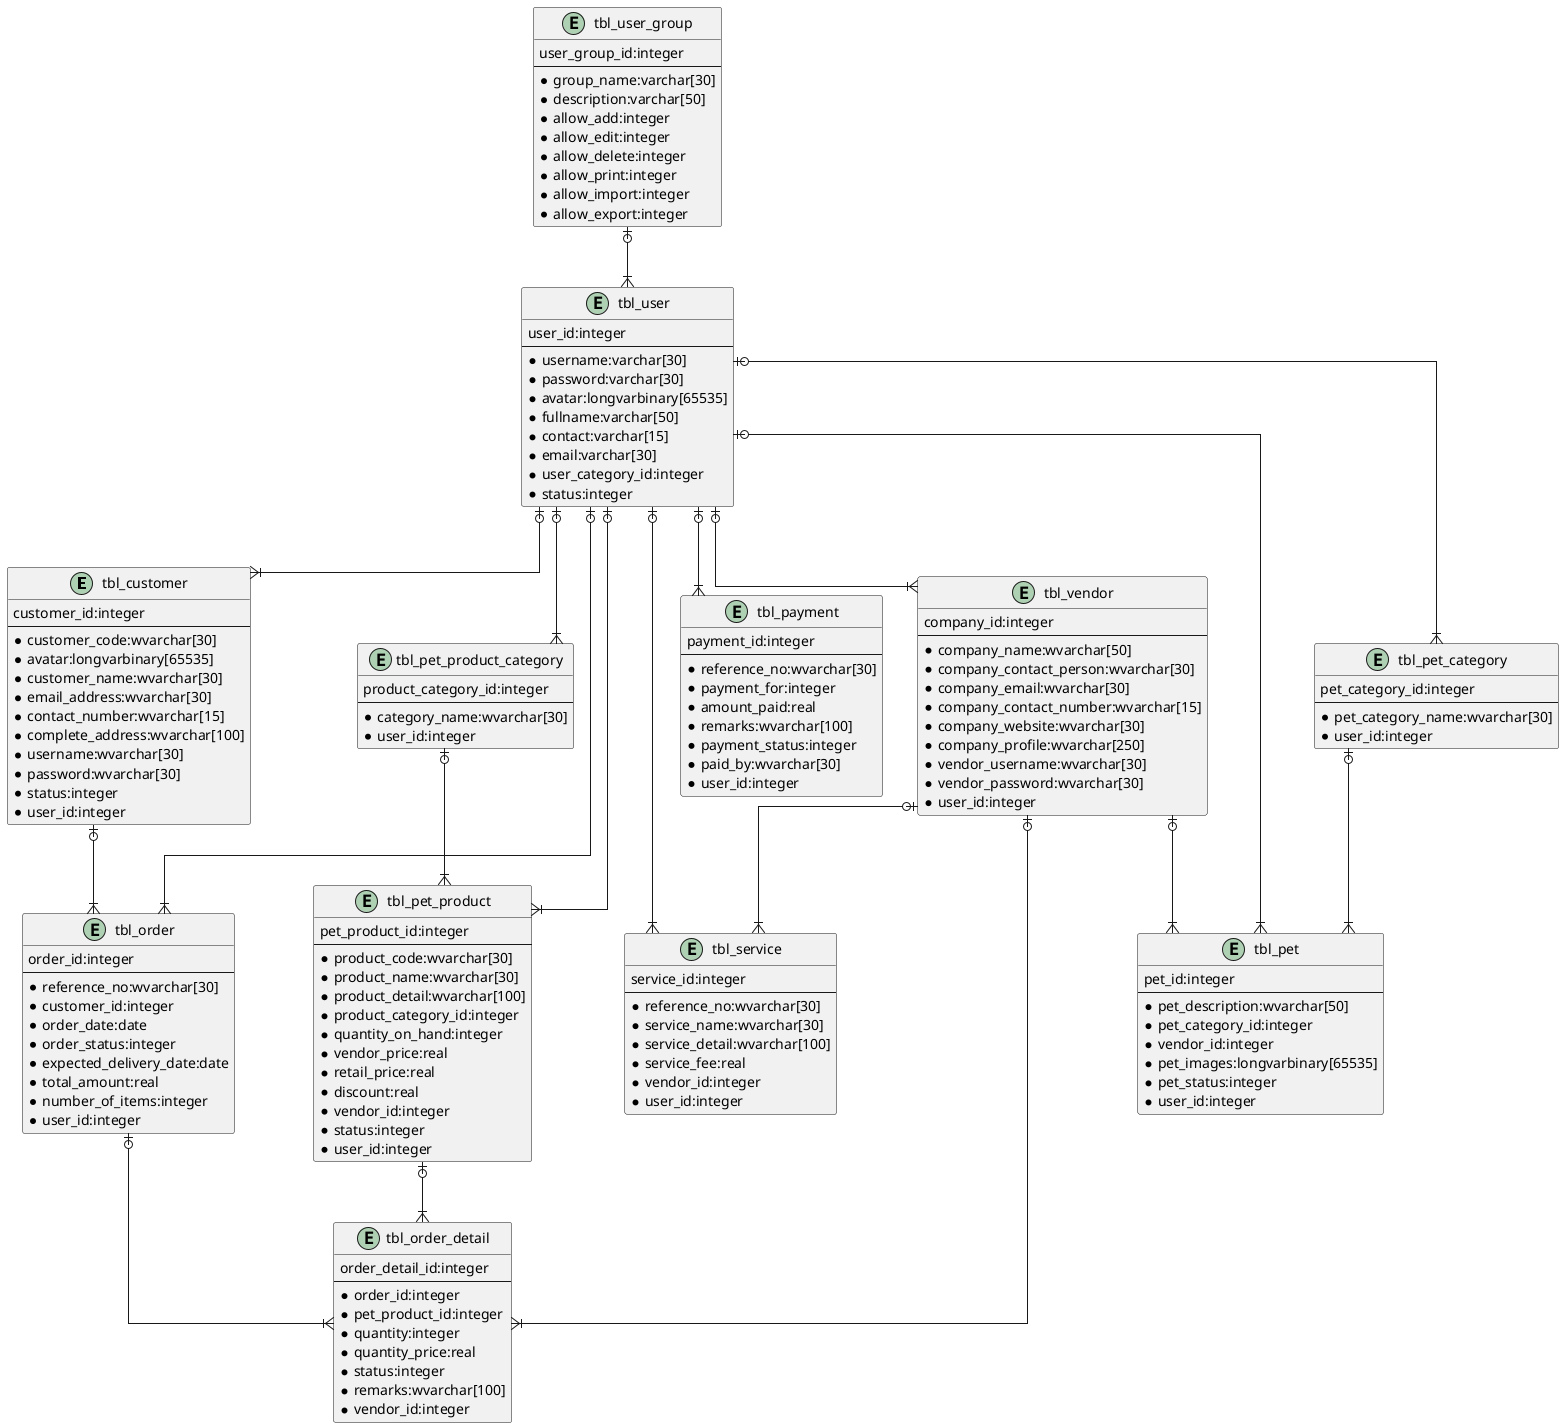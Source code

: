 @startuml petshop

skinparam Linetype ortho

entity "tbl_customer" as tbl_customer {
	customer_id:integer
	--
	* customer_code:wvarchar[30]
	* avatar:longvarbinary[65535]
	* customer_name:wvarchar[30]
	* email_address:wvarchar[30]
	* contact_number:wvarchar[15]
	* complete_address:wvarchar[100]
	* username:wvarchar[30]
	* password:wvarchar[30]
	* status:integer
	* user_id:integer
}

entity "tbl_order" as tbl_order {
	order_id:integer
	--
	* reference_no:wvarchar[30]
	* customer_id:integer
	* order_date:date
	* order_status:integer
	* expected_delivery_date:date
	* total_amount:real
	* number_of_items:integer
	* user_id:integer
}

entity "tbl_order_detail" as tbl_order_detail {
	order_detail_id:integer
	--
	* order_id:integer
	* pet_product_id:integer
	* quantity:integer
	* quantity_price:real
	* status:integer
	* remarks:wvarchar[100]
	* vendor_id:integer
}

entity "tbl_payment" as tbl_payment {
	payment_id:integer
	--
	* reference_no:wvarchar[30]
	* payment_for:integer
	* amount_paid:real
	* remarks:wvarchar[100]
	* payment_status:integer
	* paid_by:wvarchar[30]
	* user_id:integer
}

entity "tbl_pet" as tbl_pet {
	pet_id:integer
	--
	* pet_description:wvarchar[50]
	* pet_category_id:integer
	* vendor_id:integer
	* pet_images:longvarbinary[65535]
	* pet_status:integer
	* user_id:integer
}

entity "tbl_pet_category" as tbl_pet_category {
	pet_category_id:integer
	--
	* pet_category_name:wvarchar[30]
	* user_id:integer
}

entity "tbl_pet_product" as tbl_pet_product {
	pet_product_id:integer
	--
	* product_code:wvarchar[30]
	* product_name:wvarchar[30]
	* product_detail:wvarchar[100]
	* product_category_id:integer
	* quantity_on_hand:integer
	* vendor_price:real
	* retail_price:real
	* discount:real
	* vendor_id:integer
	* status:integer
	* user_id:integer
}

entity "tbl_pet_product_category" as tbl_pet_product_category {
	product_category_id:integer
	--
	* category_name:wvarchar[30]
	* user_id:integer
}

entity "tbl_service" as tbl_service {
	service_id:integer
	--
	* reference_no:wvarchar[30]
	* service_name:wvarchar[30]
	* service_detail:wvarchar[100]
	* service_fee:real
	* vendor_id:integer
	* user_id:integer
}

entity "tbl_user" as tbl_user {
	user_id:integer
	--
	* username:varchar[30]
	* password:varchar[30]
	* avatar:longvarbinary[65535]
	* fullname:varchar[50]
	* contact:varchar[15]
	* email:varchar[30]
	* user_category_id:integer
	* status:integer
}

entity "tbl_user_group" as tbl_user_group {
	user_group_id:integer
	--
	* group_name:varchar[30]
	* description:varchar[50]
	* allow_add:integer
	* allow_edit:integer
	* allow_delete:integer
	* allow_print:integer
	* allow_import:integer
	* allow_export:integer
}

entity "tbl_vendor" as tbl_vendor {
	company_id:integer
	--
	* company_name:wvarchar[50]
	* company_contact_person:wvarchar[30]
	* company_email:wvarchar[30]
	* company_contact_number:wvarchar[15]
	* company_website:wvarchar[30]
	* company_profile:wvarchar[250]
	* vendor_username:wvarchar[30]
	* vendor_password:wvarchar[30]
	* user_id:integer
}

tbl_customer |o--|{ tbl_order
tbl_order |o--|{ tbl_order_detail
tbl_pet_category |o--|{ tbl_pet
tbl_pet_product |o--|{ tbl_order_detail
tbl_pet_product_category |o--|{ tbl_pet_product
tbl_user |o--|{ tbl_customer
tbl_user |o--|{ tbl_order
tbl_user |o--|{ tbl_payment
tbl_user |o--|{ tbl_pet
tbl_user |o--|{ tbl_pet_category
tbl_user |o--|{ tbl_pet_product
tbl_user |o--|{ tbl_pet_product_category
tbl_user |o--|{ tbl_service
tbl_user |o--|{ tbl_vendor
tbl_user_group |o--|{ tbl_user
tbl_vendor |o--|{ tbl_order_detail
tbl_vendor |o--|{ tbl_pet
tbl_vendor |o--|{ tbl_service

@enduml
